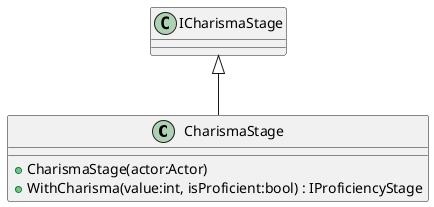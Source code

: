 @startuml
class CharismaStage {
    + CharismaStage(actor:Actor)
    + WithCharisma(value:int, isProficient:bool) : IProficiencyStage
}
ICharismaStage <|-- CharismaStage
@enduml

